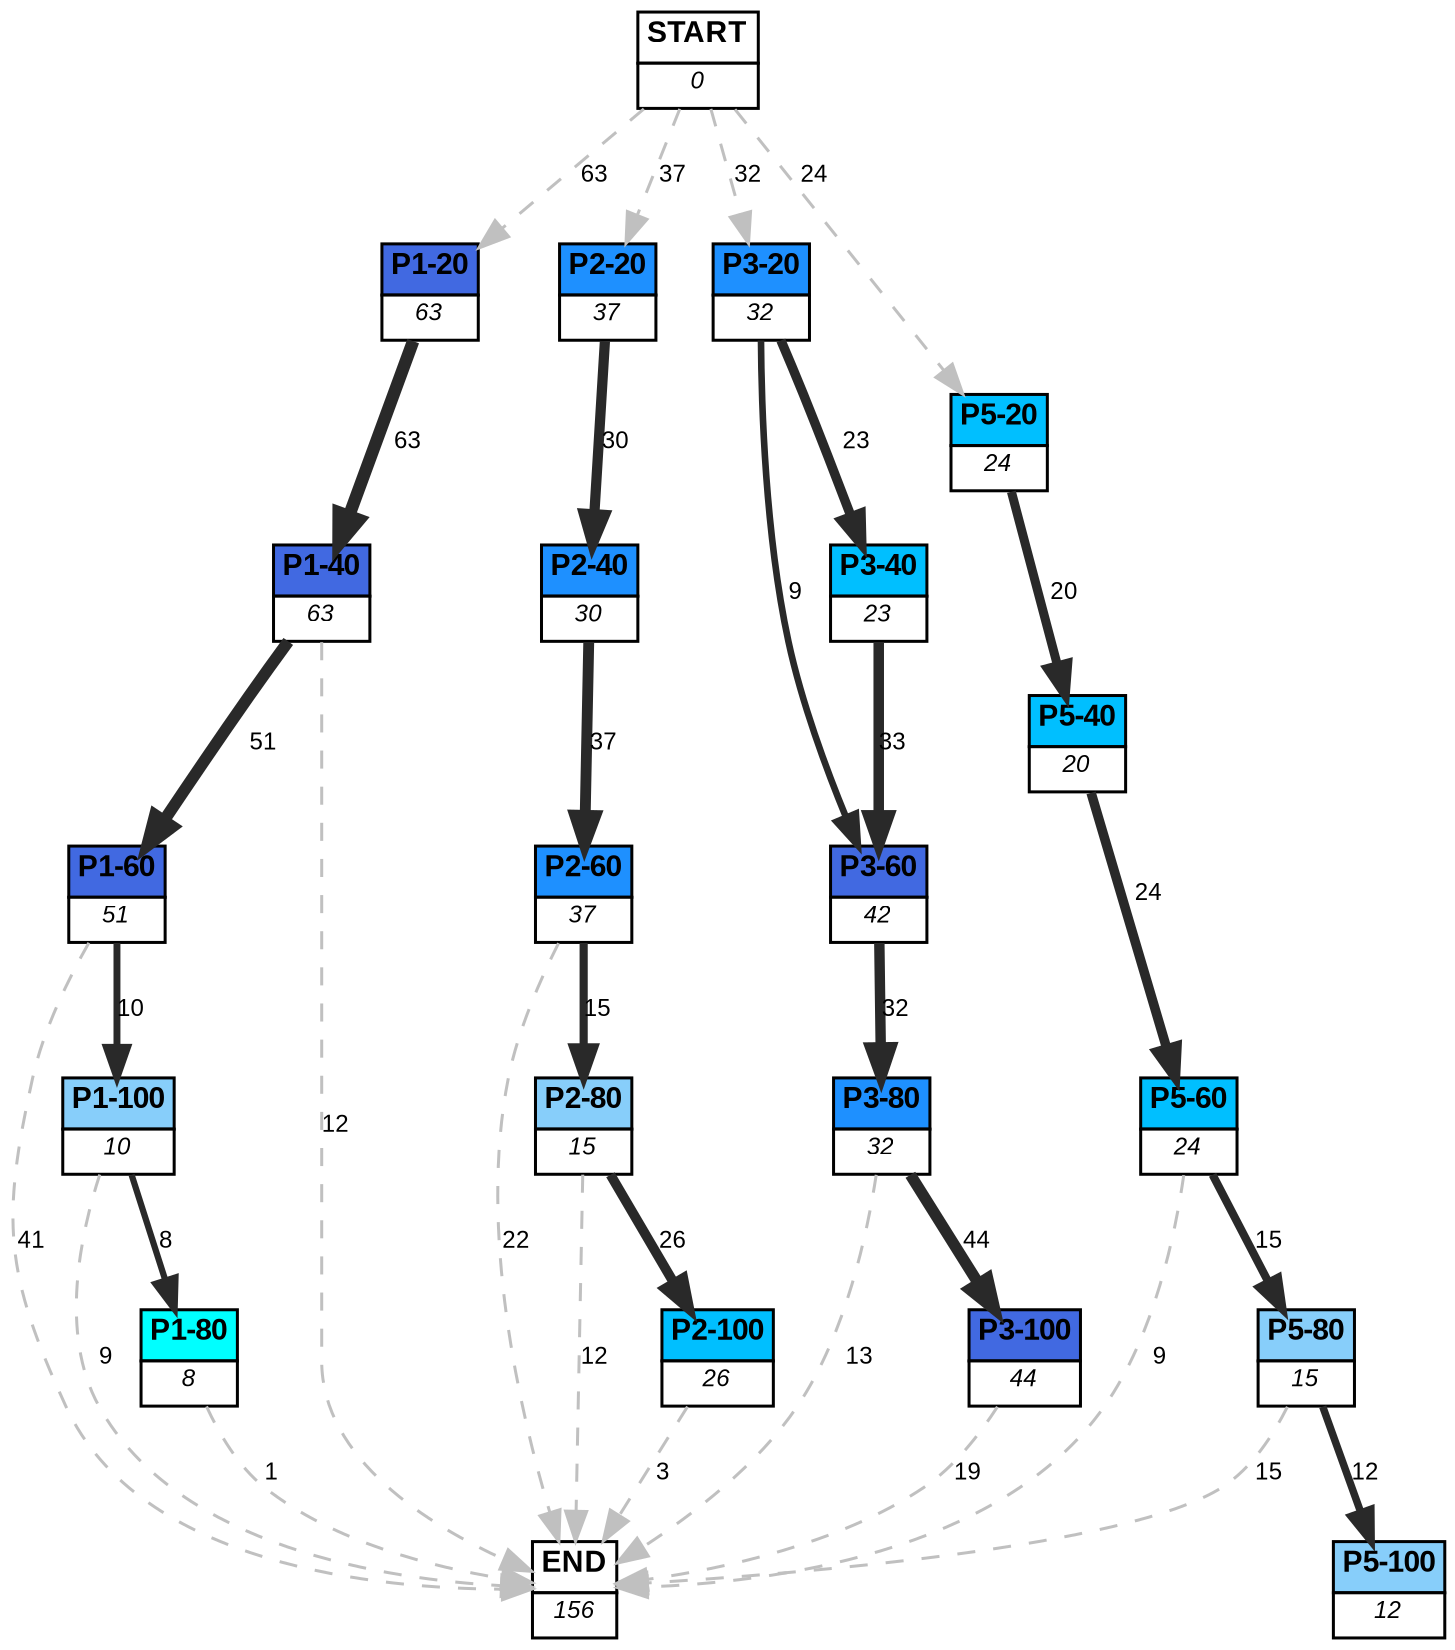 digraph graphname {
	dpi = 150
	size="16,11!";
	margin = 0;
"P1-20" [shape=plain, label=<<table border="0" cellborder="1" cellspacing="0"><tr><td bgcolor="royalblue"><FONT face="Arial" POINT-SIZE="10"><b>P1-20</b></FONT></td></tr><tr><td bgcolor="white"><FONT face="Arial" POINT-SIZE="8"><i>63</i></FONT></td></tr></table>>]
"P1-40" [shape=plain, label=<<table border="0" cellborder="1" cellspacing="0"><tr><td bgcolor="royalblue"><FONT face="Arial" POINT-SIZE="10"><b>P1-40</b></FONT></td></tr><tr><td bgcolor="white"><FONT face="Arial" POINT-SIZE="8"><i>63</i></FONT></td></tr></table>>]
"P1-60" [shape=plain, label=<<table border="0" cellborder="1" cellspacing="0"><tr><td bgcolor="royalblue"><FONT face="Arial" POINT-SIZE="10"><b>P1-60</b></FONT></td></tr><tr><td bgcolor="white"><FONT face="Arial" POINT-SIZE="8"><i>51</i></FONT></td></tr></table>>]
"P1-100" [shape=plain, label=<<table border="0" cellborder="1" cellspacing="0"><tr><td bgcolor="lightskyblue"><FONT face="Arial" POINT-SIZE="10"><b>P1-100</b></FONT></td></tr><tr><td bgcolor="white"><FONT face="Arial" POINT-SIZE="8"><i>10</i></FONT></td></tr></table>>]
"P1-80" [shape=plain, label=<<table border="0" cellborder="1" cellspacing="0"><tr><td bgcolor="aqua"><FONT face="Arial" POINT-SIZE="10"><b>P1-80</b></FONT></td></tr><tr><td bgcolor="white"><FONT face="Arial" POINT-SIZE="8"><i>8</i></FONT></td></tr></table>>]
"P2-20" [shape=plain, label=<<table border="0" cellborder="1" cellspacing="0"><tr><td bgcolor="dodgerblue"><FONT face="Arial" POINT-SIZE="10"><b>P2-20</b></FONT></td></tr><tr><td bgcolor="white"><FONT face="Arial" POINT-SIZE="8"><i>37</i></FONT></td></tr></table>>]
"P2-40" [shape=plain, label=<<table border="0" cellborder="1" cellspacing="0"><tr><td bgcolor="dodgerblue"><FONT face="Arial" POINT-SIZE="10"><b>P2-40</b></FONT></td></tr><tr><td bgcolor="white"><FONT face="Arial" POINT-SIZE="8"><i>30</i></FONT></td></tr></table>>]
"P2-60" [shape=plain, label=<<table border="0" cellborder="1" cellspacing="0"><tr><td bgcolor="dodgerblue"><FONT face="Arial" POINT-SIZE="10"><b>P2-60</b></FONT></td></tr><tr><td bgcolor="white"><FONT face="Arial" POINT-SIZE="8"><i>37</i></FONT></td></tr></table>>]
"P3-20" [shape=plain, label=<<table border="0" cellborder="1" cellspacing="0"><tr><td bgcolor="dodgerblue"><FONT face="Arial" POINT-SIZE="10"><b>P3-20</b></FONT></td></tr><tr><td bgcolor="white"><FONT face="Arial" POINT-SIZE="8"><i>32</i></FONT></td></tr></table>>]
"P3-40" [shape=plain, label=<<table border="0" cellborder="1" cellspacing="0"><tr><td bgcolor="deepskyblue"><FONT face="Arial" POINT-SIZE="10"><b>P3-40</b></FONT></td></tr><tr><td bgcolor="white"><FONT face="Arial" POINT-SIZE="8"><i>23</i></FONT></td></tr></table>>]
"P3-60" [shape=plain, label=<<table border="0" cellborder="1" cellspacing="0"><tr><td bgcolor="royalblue"><FONT face="Arial" POINT-SIZE="10"><b>P3-60</b></FONT></td></tr><tr><td bgcolor="white"><FONT face="Arial" POINT-SIZE="8"><i>42</i></FONT></td></tr></table>>]
"P3-80" [shape=plain, label=<<table border="0" cellborder="1" cellspacing="0"><tr><td bgcolor="dodgerblue"><FONT face="Arial" POINT-SIZE="10"><b>P3-80</b></FONT></td></tr><tr><td bgcolor="white"><FONT face="Arial" POINT-SIZE="8"><i>32</i></FONT></td></tr></table>>]
"P3-100" [shape=plain, label=<<table border="0" cellborder="1" cellspacing="0"><tr><td bgcolor="royalblue"><FONT face="Arial" POINT-SIZE="10"><b>P3-100</b></FONT></td></tr><tr><td bgcolor="white"><FONT face="Arial" POINT-SIZE="8"><i>44</i></FONT></td></tr></table>>]
"P5-20" [shape=plain, label=<<table border="0" cellborder="1" cellspacing="0"><tr><td bgcolor="deepskyblue"><FONT face="Arial" POINT-SIZE="10"><b>P5-20</b></FONT></td></tr><tr><td bgcolor="white"><FONT face="Arial" POINT-SIZE="8"><i>24</i></FONT></td></tr></table>>]
"P5-40" [shape=plain, label=<<table border="0" cellborder="1" cellspacing="0"><tr><td bgcolor="deepskyblue"><FONT face="Arial" POINT-SIZE="10"><b>P5-40</b></FONT></td></tr><tr><td bgcolor="white"><FONT face="Arial" POINT-SIZE="8"><i>20</i></FONT></td></tr></table>>]
"P5-60" [shape=plain, label=<<table border="0" cellborder="1" cellspacing="0"><tr><td bgcolor="deepskyblue"><FONT face="Arial" POINT-SIZE="10"><b>P5-60</b></FONT></td></tr><tr><td bgcolor="white"><FONT face="Arial" POINT-SIZE="8"><i>24</i></FONT></td></tr></table>>]
"P5-80" [shape=plain, label=<<table border="0" cellborder="1" cellspacing="0"><tr><td bgcolor="lightskyblue"><FONT face="Arial" POINT-SIZE="10"><b>P5-80</b></FONT></td></tr><tr><td bgcolor="white"><FONT face="Arial" POINT-SIZE="8"><i>15</i></FONT></td></tr></table>>]
"P5-100" [shape=plain, label=<<table border="0" cellborder="1" cellspacing="0"><tr><td bgcolor="lightskyblue"><FONT face="Arial" POINT-SIZE="10"><b>P5-100</b></FONT></td></tr><tr><td bgcolor="white"><FONT face="Arial" POINT-SIZE="8"><i>12</i></FONT></td></tr></table>>]
"P2-80" [shape=plain, label=<<table border="0" cellborder="1" cellspacing="0"><tr><td bgcolor="lightskyblue"><FONT face="Arial" POINT-SIZE="10"><b>P2-80</b></FONT></td></tr><tr><td bgcolor="white"><FONT face="Arial" POINT-SIZE="8"><i>15</i></FONT></td></tr></table>>]
"P2-100" [shape=plain, label=<<table border="0" cellborder="1" cellspacing="0"><tr><td bgcolor="deepskyblue"><FONT face="Arial" POINT-SIZE="10"><b>P2-100</b></FONT></td></tr><tr><td bgcolor="white"><FONT face="Arial" POINT-SIZE="8"><i>26</i></FONT></td></tr></table>>]
"START" [shape=plain, label=<<table border="0" cellborder="1" cellspacing="0"><tr><td bgcolor="white"><FONT face="Arial" POINT-SIZE="10"><b>START</b></FONT></td></tr><tr><td bgcolor="white"><FONT face="Arial" POINT-SIZE="8"><i>0</i></FONT></td></tr></table>>]
"END" [shape=plain, label=<<table border="0" cellborder="1" cellspacing="0"><tr><td bgcolor="white"><FONT face="Arial" POINT-SIZE="10"><b>END</b></FONT></td></tr><tr><td bgcolor="white"><FONT face="Arial" POINT-SIZE="8"><i>156</i></FONT></td></tr></table>>]
"P1-20" -> "P1-40" [ color=grey16 penwidth = "4.143134726391533"label ="63" labelfloat=false fontname="Arial" fontsize=8]
"P1-40" -> "P1-60" [ color=grey16 penwidth = "3.9318256327243257"label ="51" labelfloat=false fontname="Arial" fontsize=8]
"P1-40" -> "END" [ style = dashed color=grey label ="12" labelfloat=false fontname="Arial" fontsize=8]
"P1-60" -> "P1-100" [ color=grey16 penwidth = "2.302585092994046"label ="10" labelfloat=false fontname="Arial" fontsize=8]
"P1-60" -> "END" [ style = dashed color=grey label ="41" labelfloat=false fontname="Arial" fontsize=8]
"P1-100" -> "P1-80" [ color=grey16 penwidth = "2.0794415416798357"label ="8" labelfloat=false fontname="Arial" fontsize=8]
"P1-100" -> "END" [ style = dashed color=grey label ="9" labelfloat=false fontname="Arial" fontsize=8]
"P1-80" -> "END" [ style = dashed color=grey label ="1" labelfloat=false fontname="Arial" fontsize=8]
"P2-20" -> "P2-40" [ color=grey16 penwidth = "3.4011973816621555"label ="30" labelfloat=false fontname="Arial" fontsize=8]
"P2-40" -> "P2-60" [ color=grey16 penwidth = "3.6109179126442243"label ="37" labelfloat=false fontname="Arial" fontsize=8]
"P2-60" -> "P2-80" [ color=grey16 penwidth = "2.70805020110221"label ="15" labelfloat=false fontname="Arial" fontsize=8]
"P2-60" -> "END" [ style = dashed color=grey label ="22" labelfloat=false fontname="Arial" fontsize=8]
"P3-20" -> "P3-40" [ color=grey16 penwidth = "3.1354942159291497"label ="23" labelfloat=false fontname="Arial" fontsize=8]
"P3-20" -> "P3-60" [ color=grey16 penwidth = "2.1972245773362196"label ="9" labelfloat=false fontname="Arial" fontsize=8]
"P3-40" -> "P3-60" [ color=grey16 penwidth = "3.4965075614664802"label ="33" labelfloat=false fontname="Arial" fontsize=8]
"P3-60" -> "P3-80" [ color=grey16 penwidth = "3.4657359027997265"label ="32" labelfloat=false fontname="Arial" fontsize=8]
"P3-80" -> "P3-100" [ color=grey16 penwidth = "3.784189633918261"label ="44" labelfloat=false fontname="Arial" fontsize=8]
"P3-80" -> "END" [ style = dashed color=grey label ="13" labelfloat=false fontname="Arial" fontsize=8]
"P3-100" -> "END" [ style = dashed color=grey label ="19" labelfloat=false fontname="Arial" fontsize=8]
"P5-20" -> "P5-40" [ color=grey16 penwidth = "2.995732273553991"label ="20" labelfloat=false fontname="Arial" fontsize=8]
"P5-40" -> "P5-60" [ color=grey16 penwidth = "3.1780538303479458"label ="24" labelfloat=false fontname="Arial" fontsize=8]
"P5-60" -> "P5-80" [ color=grey16 penwidth = "2.70805020110221"label ="15" labelfloat=false fontname="Arial" fontsize=8]
"P5-60" -> "END" [ style = dashed color=grey label ="9" labelfloat=false fontname="Arial" fontsize=8]
"P5-80" -> "P5-100" [ color=grey16 penwidth = "2.4849066497880004"label ="12" labelfloat=false fontname="Arial" fontsize=8]
"P5-80" -> "END" [ style = dashed color=grey label ="15" labelfloat=false fontname="Arial" fontsize=8]
"P2-80" -> "P2-100" [ color=grey16 penwidth = "3.258096538021482"label ="26" labelfloat=false fontname="Arial" fontsize=8]
"P2-80" -> "END" [ style = dashed color=grey label ="12" labelfloat=false fontname="Arial" fontsize=8]
"P2-100" -> "END" [ style = dashed color=grey label ="3" labelfloat=false fontname="Arial" fontsize=8]
"START" -> "P1-20" [ style = dashed color=grey label ="63" labelfloat=false fontname="Arial" fontsize=8]
"START" -> "P2-20" [ style = dashed color=grey label ="37" labelfloat=false fontname="Arial" fontsize=8]
"START" -> "P3-20" [ style = dashed color=grey label ="32" labelfloat=false fontname="Arial" fontsize=8]
"START" -> "P5-20" [ style = dashed color=grey label ="24" labelfloat=false fontname="Arial" fontsize=8]
}